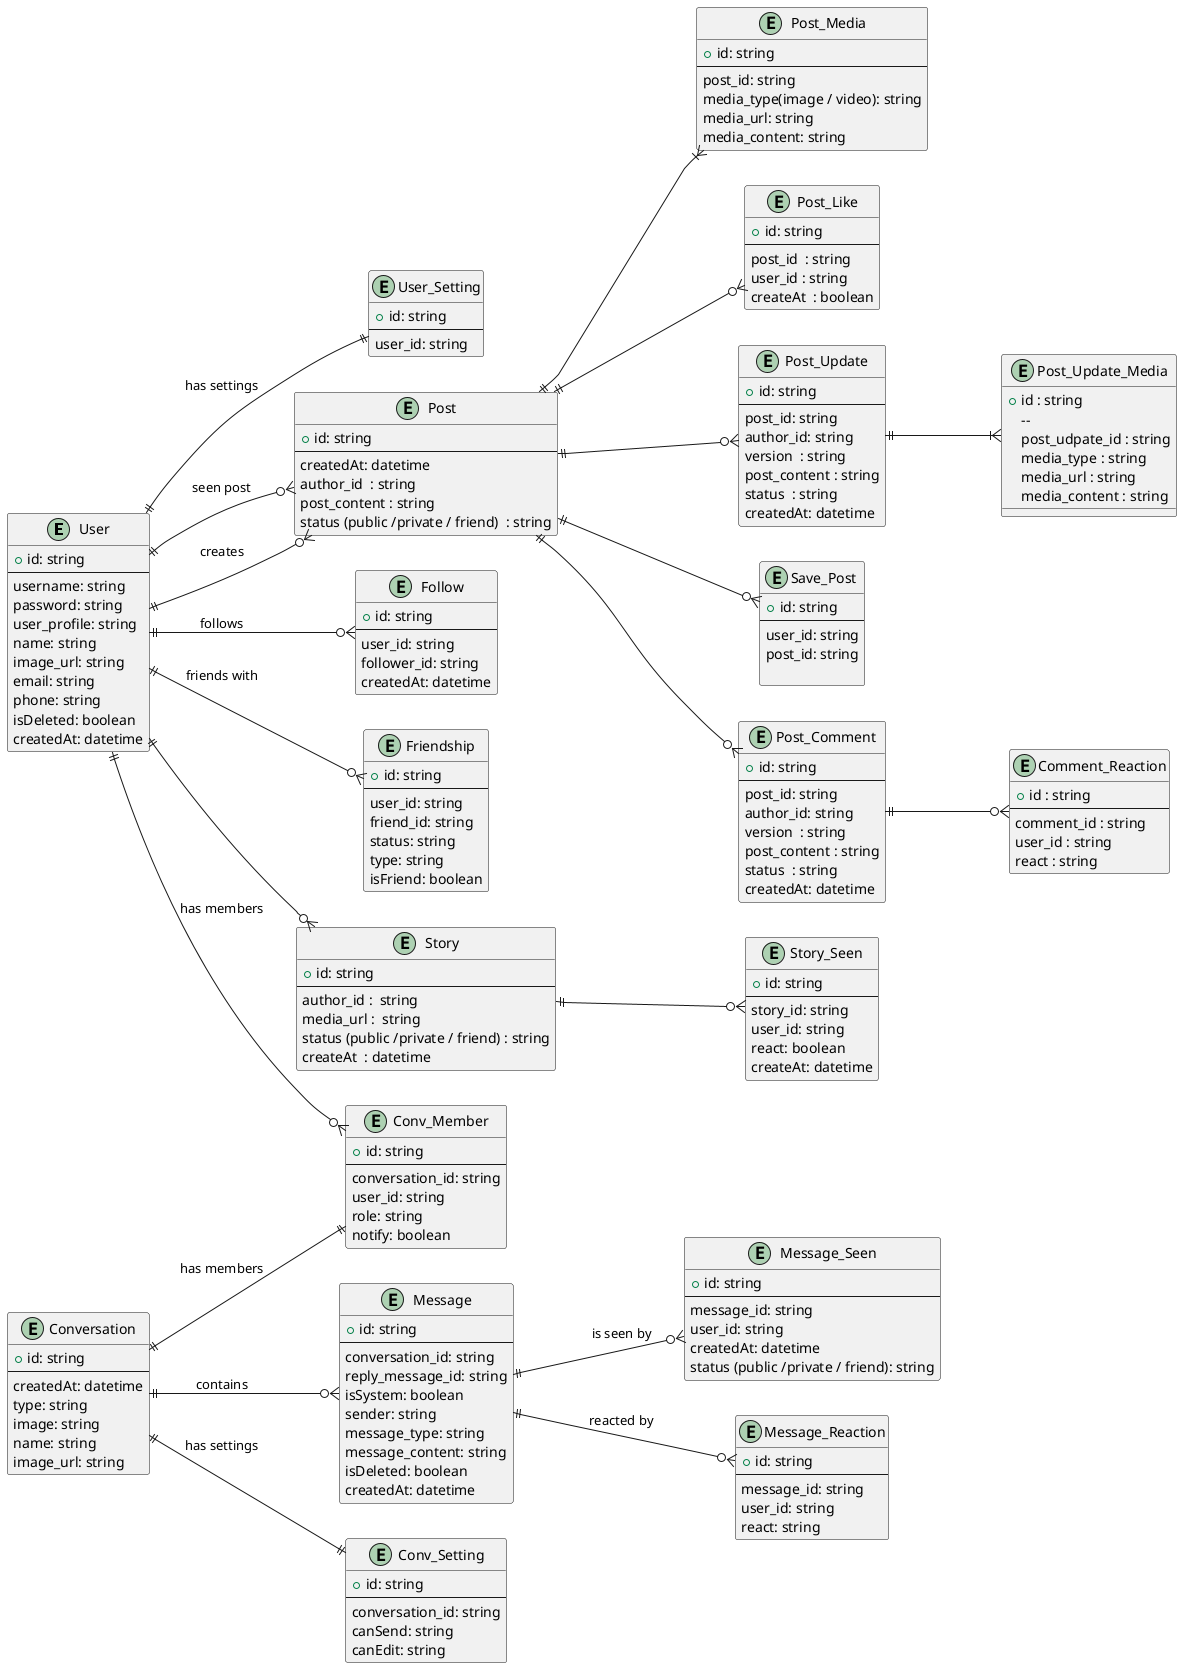@startuml
left to right direction
entity "User" as User {
  +id: string
  --
  username: string
  password: string
  user_profile: string
  name: string
  image_url: string
  email: string
  phone: string
  isDeleted: boolean
  createdAt: datetime
}
' correct 
entity "Follow" as Follow {
  +id: string
  --
  user_id: string
  follower_id: string
  createdAt: datetime
}
' correct  
entity "Friendship" as Friendship {
  +id: string
  --
  user_id: string
  friend_id: string
  status: string
  type: string
  isFriend: boolean
}
' correct 
entity "Story"  as  Story   
{
  +id: string
  --
    author_id :  string   
    media_url :  string
    status (public /private / friend) : string 
    createAt  : datetime
}
' correct 
entity  "Story_Seen" as StorySeen  
{
  +id: string
  --
    story_id: string 
    user_id: string 
    react: boolean   
    createAt: datetime 
} 


' correct
entity  "Save_Post " as  SavePost  
{
  +id: string
  --
    user_id: string 
    post_id: string

}
' correct  
entity "Conversation" as Conversation {
  +id: string
  --
  createdAt: datetime
  type: string
  image: string
  name: string
  image_url: string
}
' correct 
entity "Conv_Member" as ConvMember {
  +id: string
  --
  conversation_id: string
  user_id: string
  role: string
  notify: boolean
}
' correct 
entity "Conv_Setting" as ConvSetting {
  +id: string
  --
  conversation_id: string
  canSend: string
  canEdit: string
}
' correct
entity "Message" as Message {
  +id: string
  --
  conversation_id: string
  reply_message_id: string
  isSystem: boolean
  sender: string
  message_type: string
  message_content: string
  isDeleted: boolean
  createdAt: datetime
}
' correct  
entity "Message_Seen" as MessageSeen {
  +id: string
  --
  message_id: string
  user_id: string
  createdAt: datetime
    status (public /private / friend): string
}
' correct 
entity "Message_Reaction" as MessageReaction {
  +id: string
  --
  message_id: string
  user_id: string
  react: string
}
' correct 
entity "User_Setting" as UserSetting {
  +id: string
  --
  user_id: string
}

entity "Post" as Post {
  +id: string
  --
  createdAt: datetime
  author_id  : string   
  post_content : string 
  status (public /private / friend)  : string
}
entity "Post_Comment" as PostComment {
  +id: string
  --
  post_id: string
  author_id: string
  version  : string  
  post_content : string  
  status  : string 
  createdAt: datetime
}
entity "Post_Media" as PostMedia {
  +id: string 
  --
  post_id: string    
  media_type(image / video): string  
  media_url: string  
  media_content: string 
}
entity  "Post_Like" as PostLike  
{
    +id: string  
    --
    post_id  : string    
    user_id : string  
    createAt  : boolean  
} 

entity  "Post_Update" as PostUpdate  
{
  +id: string
  --
  post_id: string
  author_id: string
  version  : string  
  post_content : string  
  status  : string 
  createdAt: datetime
} 

entity  "Comment_Reaction" as CommentReaction  
{
    +id : string  
    --
    comment_id : string  
    user_id : string  
    react : string   
} 

entity  "Post_Update_Media" as PostUpdateMedia   
{
    +id : string 
    -- 
    post_udpate_id : string  
    media_type : string  
    media_url : string  
    media_content : string 
} 

User ||--o{ Post : "seen post"
Post  ||--o{ SavePost      
Post  ||--|{ PostMedia  
Post ||--o{ PostLike 
Post ||--o{ PostComment  
Post ||--o{ PostUpdate  
PostComment  ||--o{ CommentReaction  
PostUpdate   ||--|{ PostUpdateMedia
' User ||--o{ PostReaction : "reacts to"
' Post ||--o{ PostComment : "has comments"
' Post ||--o{ PostReaction : "has reactions"
User ||--o{ Follow : "follows"
User ||--o{ Friendship : "friends with"
User ||--o{ ConvMember : "has members"
Conversation ||--|| ConvMember : "has members"
Conversation ||--|| ConvSetting : "has settings"
Conversation ||--o{ Message : "contains"
Message ||--o{ MessageSeen : "is seen by"
Message ||--o{ MessageReaction : "reacted by"
User ||--|| UserSetting : "has settings"
User ||--o{ Post : "creates"
User ||--o{ Story 
Story ||--o{ StorySeen   
@enduml
